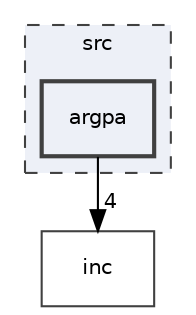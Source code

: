 digraph "/home/luis/Documentos/c/cursus/circle3/push_swap/src/argpa"
{
 // LATEX_PDF_SIZE
  edge [fontname="Helvetica",fontsize="10",labelfontname="Helvetica",labelfontsize="10"];
  node [fontname="Helvetica",fontsize="10",shape=record];
  compound=true
  subgraph clusterdir_68267d1309a1af8e8297ef4c3efbcdba {
    graph [ bgcolor="#edf0f7", pencolor="grey25", style="filled,dashed,", label="src", fontname="Helvetica", fontsize="10", URL="dir_68267d1309a1af8e8297ef4c3efbcdba.html"]
  dir_888492c67d4c251dd07e5a32b365f7eb [shape=box, label="argpa", style="filled,bold,", fillcolor="#edf0f7", color="grey25", URL="dir_888492c67d4c251dd07e5a32b365f7eb.html"];
  }
  dir_bfccd401955b95cf8c75461437045ac0 [shape=box, label="inc", style="", fillcolor="#edf0f7", color="grey25", URL="dir_bfccd401955b95cf8c75461437045ac0.html"];
  dir_888492c67d4c251dd07e5a32b365f7eb->dir_bfccd401955b95cf8c75461437045ac0 [headlabel="4", labeldistance=1.5 headhref="dir_000000_000003.html"];
}
